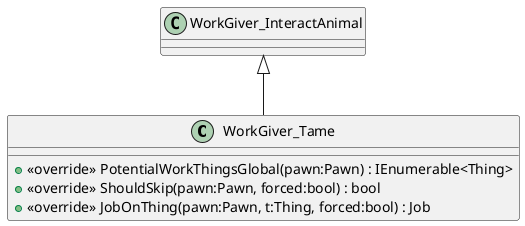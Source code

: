 @startuml
class WorkGiver_Tame {
    + <<override>> PotentialWorkThingsGlobal(pawn:Pawn) : IEnumerable<Thing>
    + <<override>> ShouldSkip(pawn:Pawn, forced:bool) : bool
    + <<override>> JobOnThing(pawn:Pawn, t:Thing, forced:bool) : Job
}
WorkGiver_InteractAnimal <|-- WorkGiver_Tame
@enduml
